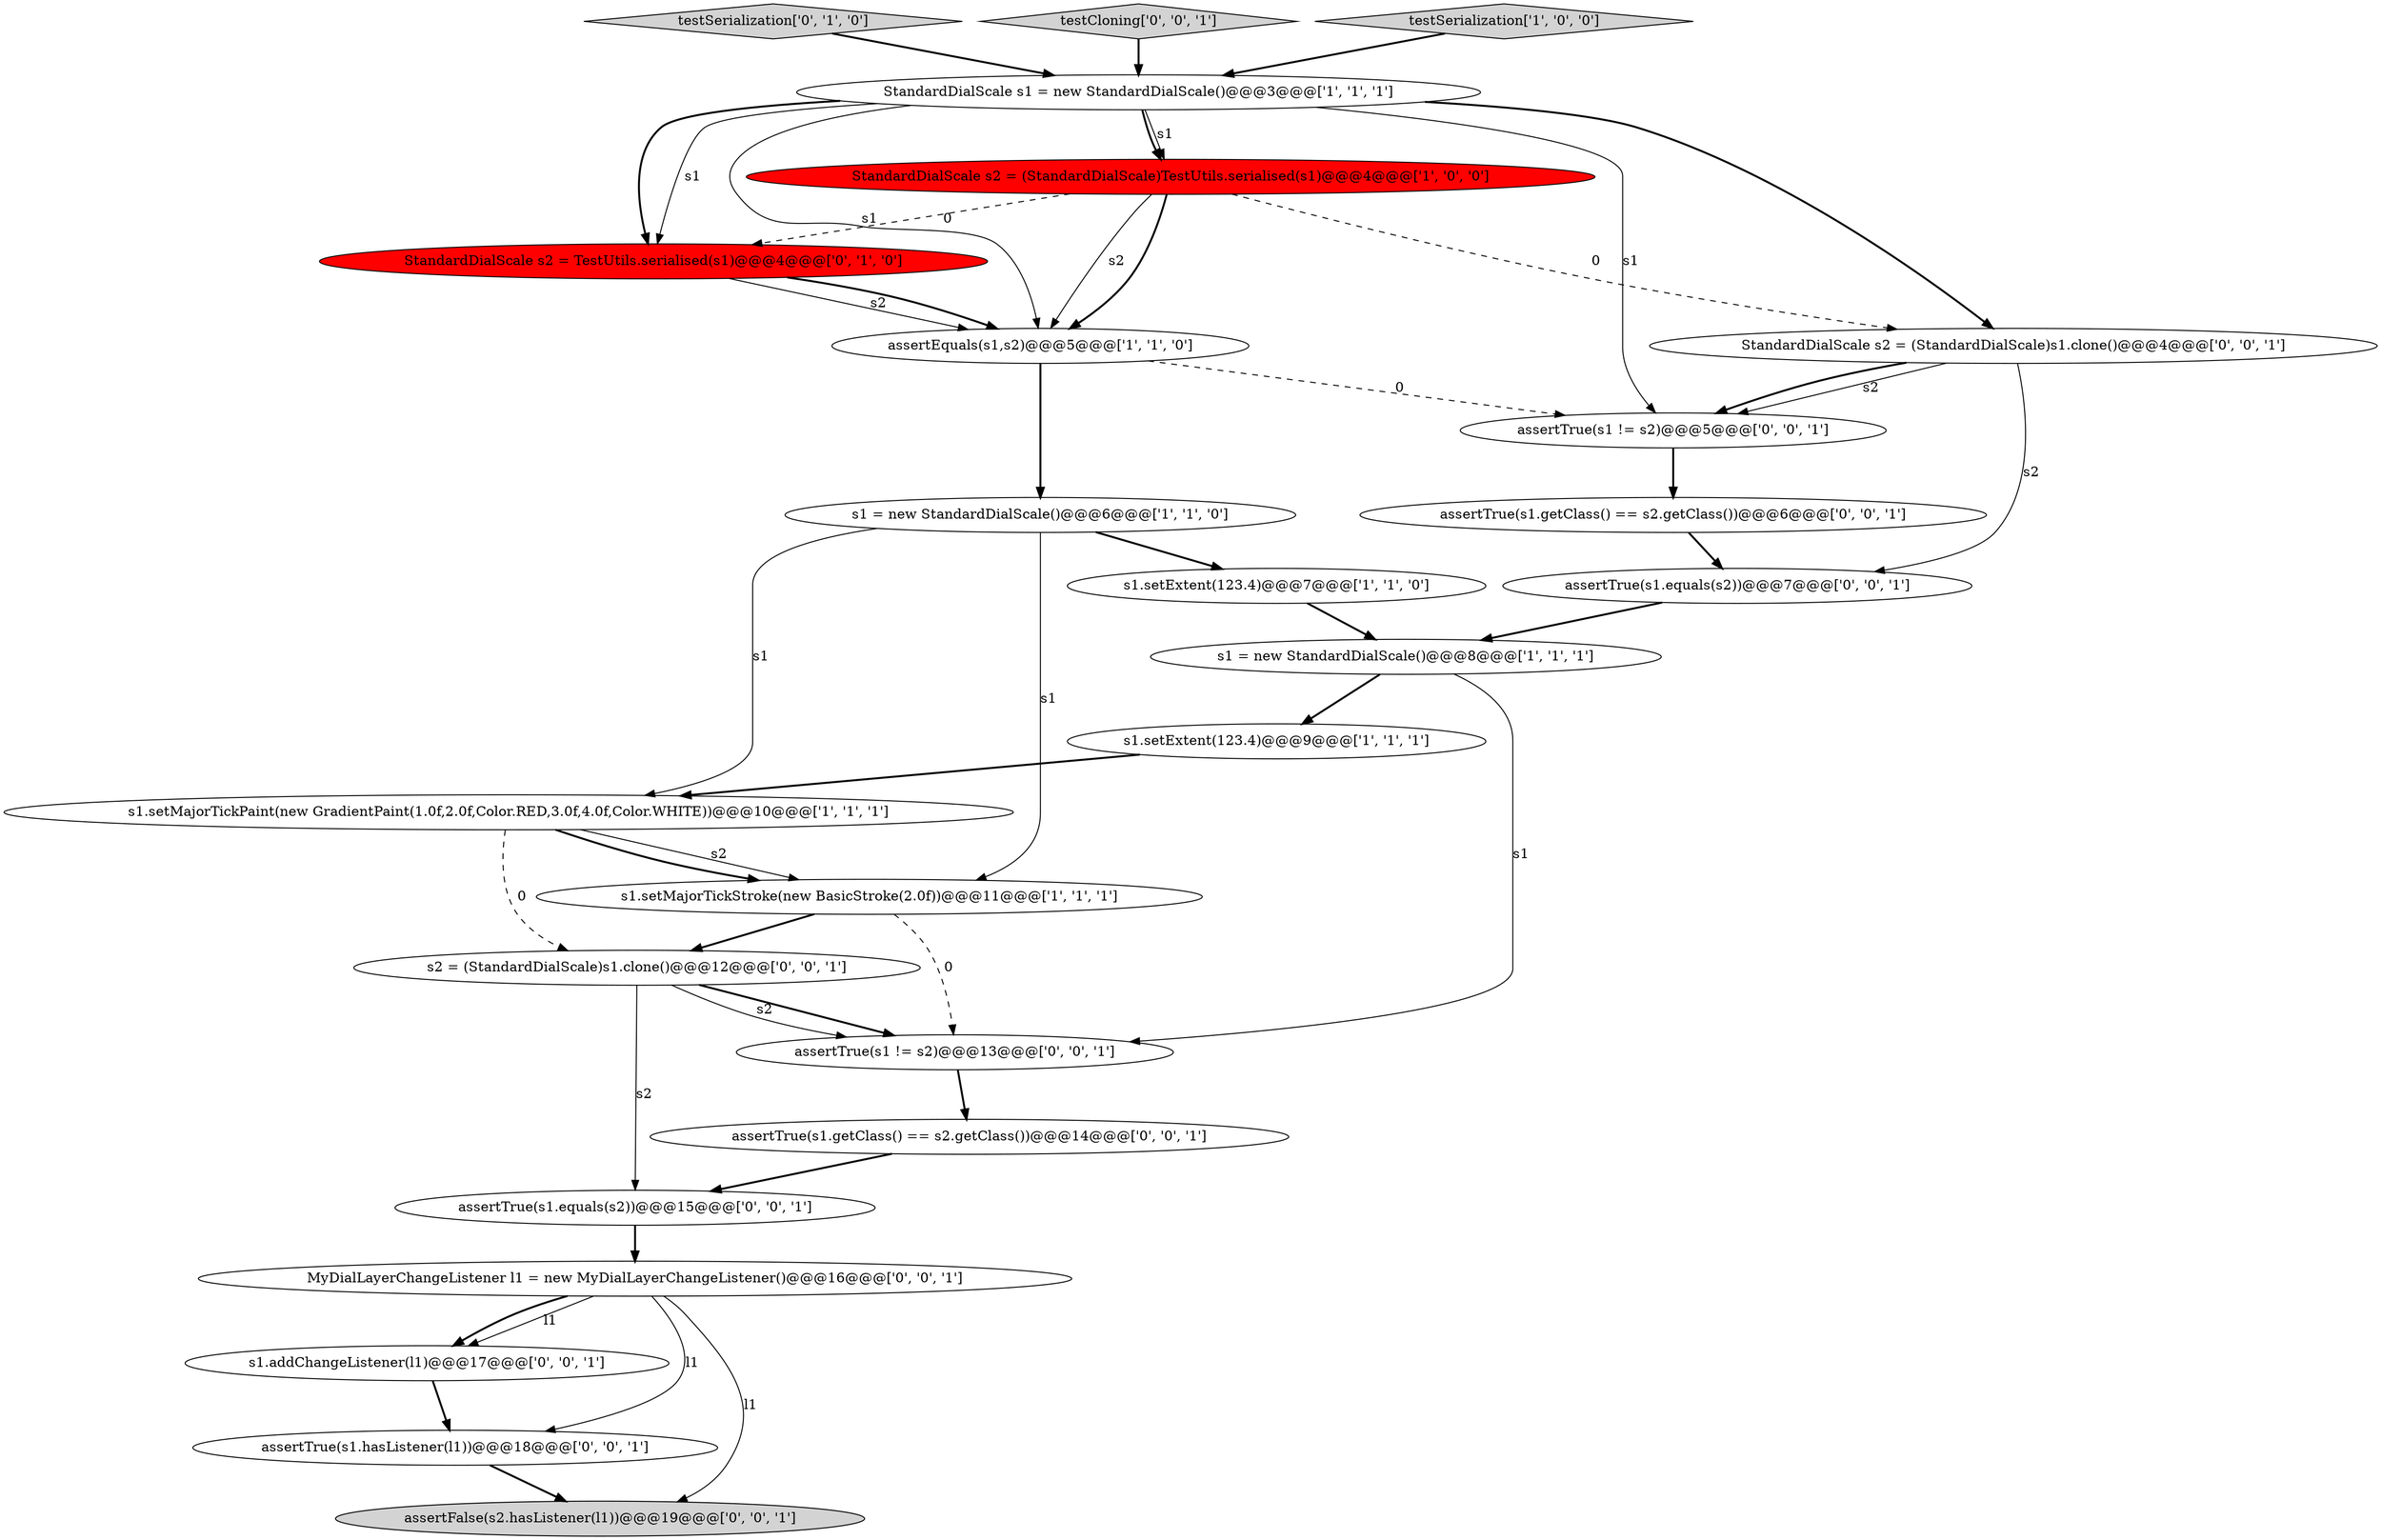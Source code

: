 digraph {
9 [style = filled, label = "s1.setMajorTickStroke(new BasicStroke(2.0f))@@@11@@@['1', '1', '1']", fillcolor = white, shape = ellipse image = "AAA0AAABBB1BBB"];
11 [style = filled, label = "testSerialization['0', '1', '0']", fillcolor = lightgray, shape = diamond image = "AAA0AAABBB2BBB"];
23 [style = filled, label = "assertTrue(s1.equals(s2))@@@7@@@['0', '0', '1']", fillcolor = white, shape = ellipse image = "AAA0AAABBB3BBB"];
20 [style = filled, label = "s1.addChangeListener(l1)@@@17@@@['0', '0', '1']", fillcolor = white, shape = ellipse image = "AAA0AAABBB3BBB"];
10 [style = filled, label = "StandardDialScale s2 = TestUtils.serialised(s1)@@@4@@@['0', '1', '0']", fillcolor = red, shape = ellipse image = "AAA1AAABBB2BBB"];
7 [style = filled, label = "StandardDialScale s1 = new StandardDialScale()@@@3@@@['1', '1', '1']", fillcolor = white, shape = ellipse image = "AAA0AAABBB1BBB"];
13 [style = filled, label = "assertFalse(s2.hasListener(l1))@@@19@@@['0', '0', '1']", fillcolor = lightgray, shape = ellipse image = "AAA0AAABBB3BBB"];
22 [style = filled, label = "assertTrue(s1.equals(s2))@@@15@@@['0', '0', '1']", fillcolor = white, shape = ellipse image = "AAA0AAABBB3BBB"];
6 [style = filled, label = "s1.setExtent(123.4)@@@9@@@['1', '1', '1']", fillcolor = white, shape = ellipse image = "AAA0AAABBB1BBB"];
4 [style = filled, label = "StandardDialScale s2 = (StandardDialScale)TestUtils.serialised(s1)@@@4@@@['1', '0', '0']", fillcolor = red, shape = ellipse image = "AAA1AAABBB1BBB"];
21 [style = filled, label = "testCloning['0', '0', '1']", fillcolor = lightgray, shape = diamond image = "AAA0AAABBB3BBB"];
19 [style = filled, label = "assertTrue(s1.hasListener(l1))@@@18@@@['0', '0', '1']", fillcolor = white, shape = ellipse image = "AAA0AAABBB3BBB"];
15 [style = filled, label = "assertTrue(s1.getClass() == s2.getClass())@@@14@@@['0', '0', '1']", fillcolor = white, shape = ellipse image = "AAA0AAABBB3BBB"];
16 [style = filled, label = "StandardDialScale s2 = (StandardDialScale)s1.clone()@@@4@@@['0', '0', '1']", fillcolor = white, shape = ellipse image = "AAA0AAABBB3BBB"];
12 [style = filled, label = "assertTrue(s1 != s2)@@@5@@@['0', '0', '1']", fillcolor = white, shape = ellipse image = "AAA0AAABBB3BBB"];
14 [style = filled, label = "MyDialLayerChangeListener l1 = new MyDialLayerChangeListener()@@@16@@@['0', '0', '1']", fillcolor = white, shape = ellipse image = "AAA0AAABBB3BBB"];
18 [style = filled, label = "s2 = (StandardDialScale)s1.clone()@@@12@@@['0', '0', '1']", fillcolor = white, shape = ellipse image = "AAA0AAABBB3BBB"];
24 [style = filled, label = "assertTrue(s1.getClass() == s2.getClass())@@@6@@@['0', '0', '1']", fillcolor = white, shape = ellipse image = "AAA0AAABBB3BBB"];
17 [style = filled, label = "assertTrue(s1 != s2)@@@13@@@['0', '0', '1']", fillcolor = white, shape = ellipse image = "AAA0AAABBB3BBB"];
3 [style = filled, label = "s1.setExtent(123.4)@@@7@@@['1', '1', '0']", fillcolor = white, shape = ellipse image = "AAA0AAABBB1BBB"];
8 [style = filled, label = "s1.setMajorTickPaint(new GradientPaint(1.0f,2.0f,Color.RED,3.0f,4.0f,Color.WHITE))@@@10@@@['1', '1', '1']", fillcolor = white, shape = ellipse image = "AAA0AAABBB1BBB"];
0 [style = filled, label = "s1 = new StandardDialScale()@@@8@@@['1', '1', '1']", fillcolor = white, shape = ellipse image = "AAA0AAABBB1BBB"];
5 [style = filled, label = "testSerialization['1', '0', '0']", fillcolor = lightgray, shape = diamond image = "AAA0AAABBB1BBB"];
2 [style = filled, label = "s1 = new StandardDialScale()@@@6@@@['1', '1', '0']", fillcolor = white, shape = ellipse image = "AAA0AAABBB1BBB"];
1 [style = filled, label = "assertEquals(s1,s2)@@@5@@@['1', '1', '0']", fillcolor = white, shape = ellipse image = "AAA0AAABBB1BBB"];
7->4 [style = solid, label="s1"];
4->1 [style = solid, label="s2"];
14->13 [style = solid, label="l1"];
7->12 [style = solid, label="s1"];
4->16 [style = dashed, label="0"];
2->8 [style = solid, label="s1"];
0->6 [style = bold, label=""];
7->10 [style = bold, label=""];
2->3 [style = bold, label=""];
8->9 [style = solid, label="s2"];
14->19 [style = solid, label="l1"];
18->17 [style = bold, label=""];
7->4 [style = bold, label=""];
12->24 [style = bold, label=""];
10->1 [style = solid, label="s2"];
16->12 [style = solid, label="s2"];
23->0 [style = bold, label=""];
14->20 [style = solid, label="l1"];
3->0 [style = bold, label=""];
15->22 [style = bold, label=""];
1->12 [style = dashed, label="0"];
9->18 [style = bold, label=""];
19->13 [style = bold, label=""];
18->22 [style = solid, label="s2"];
9->17 [style = dashed, label="0"];
6->8 [style = bold, label=""];
7->16 [style = bold, label=""];
18->17 [style = solid, label="s2"];
2->9 [style = solid, label="s1"];
8->9 [style = bold, label=""];
17->15 [style = bold, label=""];
21->7 [style = bold, label=""];
5->7 [style = bold, label=""];
8->18 [style = dashed, label="0"];
7->10 [style = solid, label="s1"];
4->1 [style = bold, label=""];
1->2 [style = bold, label=""];
0->17 [style = solid, label="s1"];
22->14 [style = bold, label=""];
20->19 [style = bold, label=""];
10->1 [style = bold, label=""];
4->10 [style = dashed, label="0"];
16->12 [style = bold, label=""];
7->1 [style = solid, label="s1"];
11->7 [style = bold, label=""];
14->20 [style = bold, label=""];
16->23 [style = solid, label="s2"];
24->23 [style = bold, label=""];
}
